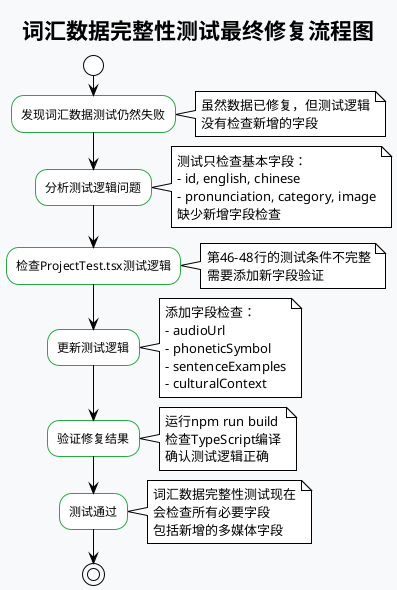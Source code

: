 @startuml 词汇数据完整性测试最终修复流程图
!theme plain
skinparam backgroundColor #f8f9fa
skinparam activityBackgroundColor #ffffff
skinparam activityBorderColor #28a745
skinparam activityDiamondBackgroundColor #ffffff
skinparam activityDiamondBorderColor #28a745

title 词汇数据完整性测试最终修复流程图

start

:发现词汇数据测试仍然失败;
note right
  虽然数据已修复，但测试逻辑
  没有检查新增的字段
end note

:分析测试逻辑问题;
note right
  测试只检查基本字段：
  - id, english, chinese
  - pronunciation, category, image
  缺少新增字段检查
end note

:检查ProjectTest.tsx测试逻辑;
note right
  第46-48行的测试条件不完整
  需要添加新字段验证
end note

:更新测试逻辑;
note right
  添加字段检查：
  - audioUrl
  - phoneticSymbol
  - sentenceExamples
  - culturalContext
end note

:验证修复结果;
note right
  运行npm run build
  检查TypeScript编译
  确认测试逻辑正确
end note

:测试通过;
note right
  词汇数据完整性测试现在
  会检查所有必要字段
  包括新增的多媒体字段
end note

stop

@enduml

